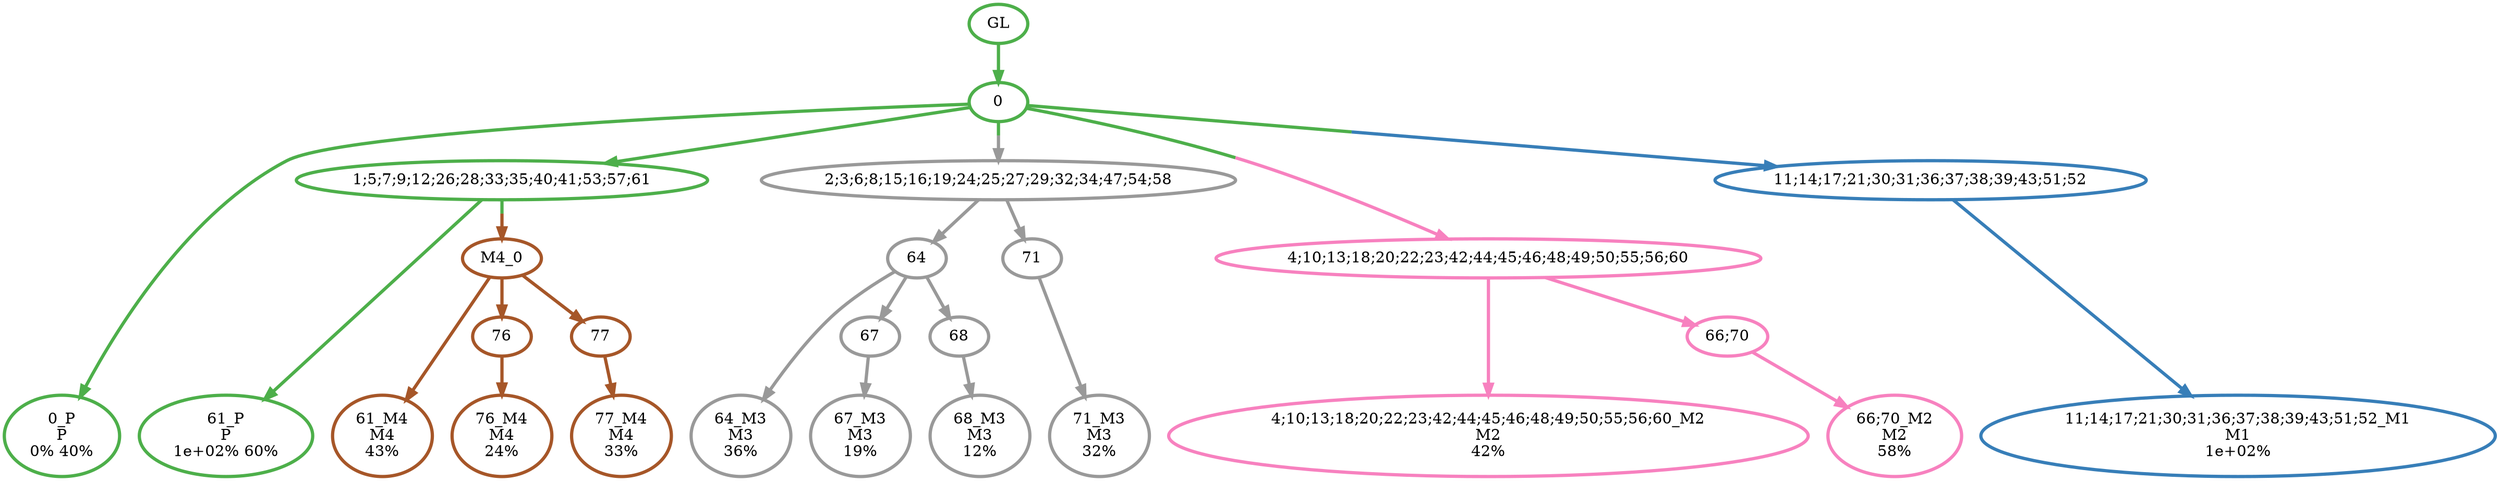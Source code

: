 digraph T {
	{
		rank=same
		23 [penwidth=3,colorscheme=set19,color=3,label="0_P\nP\n0% 40%"]
		21 [penwidth=3,colorscheme=set19,color=3,label="61_P\nP\n1e+02% 60%"]
		20 [penwidth=3,colorscheme=set19,color=2,label="11;14;17;21;30;31;36;37;38;39;43;51;52_M1\nM1\n1e+02%"]
		19 [penwidth=3,colorscheme=set19,color=8,label="4;10;13;18;20;22;23;42;44;45;46;48;49;50;55;56;60_M2\nM2\n42%"]
		17 [penwidth=3,colorscheme=set19,color=8,label="66;70_M2\nM2\n58%"]
		15 [penwidth=3,colorscheme=set19,color=9,label="64_M3\nM3\n36%"]
		13 [penwidth=3,colorscheme=set19,color=9,label="67_M3\nM3\n19%"]
		11 [penwidth=3,colorscheme=set19,color=9,label="68_M3\nM3\n12%"]
		9 [penwidth=3,colorscheme=set19,color=9,label="71_M3\nM3\n32%"]
		8 [penwidth=3,colorscheme=set19,color=7,label="61_M4\nM4\n43%"]
		6 [penwidth=3,colorscheme=set19,color=7,label="76_M4\nM4\n24%"]
		4 [penwidth=3,colorscheme=set19,color=7,label="77_M4\nM4\n33%"]
	}
	25 [penwidth=3,colorscheme=set19,color=3,label="GL"]
	24 [penwidth=3,colorscheme=set19,color=3,label="0"]
	22 [penwidth=3,colorscheme=set19,color=3,label="1;5;7;9;12;26;28;33;35;40;41;53;57;61"]
	18 [penwidth=3,colorscheme=set19,color=8,label="66;70"]
	16 [penwidth=3,colorscheme=set19,color=9,label="64"]
	14 [penwidth=3,colorscheme=set19,color=9,label="67"]
	12 [penwidth=3,colorscheme=set19,color=9,label="68"]
	10 [penwidth=3,colorscheme=set19,color=9,label="71"]
	7 [penwidth=3,colorscheme=set19,color=7,label="76"]
	5 [penwidth=3,colorscheme=set19,color=7,label="77"]
	3 [penwidth=3,colorscheme=set19,color=7,label="M4_0"]
	2 [penwidth=3,colorscheme=set19,color=9,label="2;3;6;8;15;16;19;24;25;27;29;32;34;47;54;58"]
	1 [penwidth=3,colorscheme=set19,color=8,label="4;10;13;18;20;22;23;42;44;45;46;48;49;50;55;56;60"]
	0 [penwidth=3,colorscheme=set19,color=2,label="11;14;17;21;30;31;36;37;38;39;43;51;52"]
	25 -> 24 [penwidth=3,colorscheme=set19,color=3]
	24 -> 23 [penwidth=3,colorscheme=set19,color=3]
	24 -> 22 [penwidth=3,colorscheme=set19,color=3]
	24 -> 2 [penwidth=3,colorscheme=set19,color="3;0.5:9"]
	24 -> 1 [penwidth=3,colorscheme=set19,color="3;0.5:8"]
	24 -> 0 [penwidth=3,colorscheme=set19,color="3;0.5:2"]
	22 -> 21 [penwidth=3,colorscheme=set19,color=3]
	22 -> 3 [penwidth=3,colorscheme=set19,color="3;0.5:7"]
	18 -> 17 [penwidth=3,colorscheme=set19,color=8]
	16 -> 15 [penwidth=3,colorscheme=set19,color=9]
	16 -> 14 [penwidth=3,colorscheme=set19,color=9]
	16 -> 12 [penwidth=3,colorscheme=set19,color=9]
	14 -> 13 [penwidth=3,colorscheme=set19,color=9]
	12 -> 11 [penwidth=3,colorscheme=set19,color=9]
	10 -> 9 [penwidth=3,colorscheme=set19,color=9]
	7 -> 6 [penwidth=3,colorscheme=set19,color=7]
	5 -> 4 [penwidth=3,colorscheme=set19,color=7]
	3 -> 8 [penwidth=3,colorscheme=set19,color=7]
	3 -> 7 [penwidth=3,colorscheme=set19,color=7]
	3 -> 5 [penwidth=3,colorscheme=set19,color=7]
	2 -> 16 [penwidth=3,colorscheme=set19,color=9]
	2 -> 10 [penwidth=3,colorscheme=set19,color=9]
	1 -> 19 [penwidth=3,colorscheme=set19,color=8]
	1 -> 18 [penwidth=3,colorscheme=set19,color=8]
	0 -> 20 [penwidth=3,colorscheme=set19,color=2]
}

